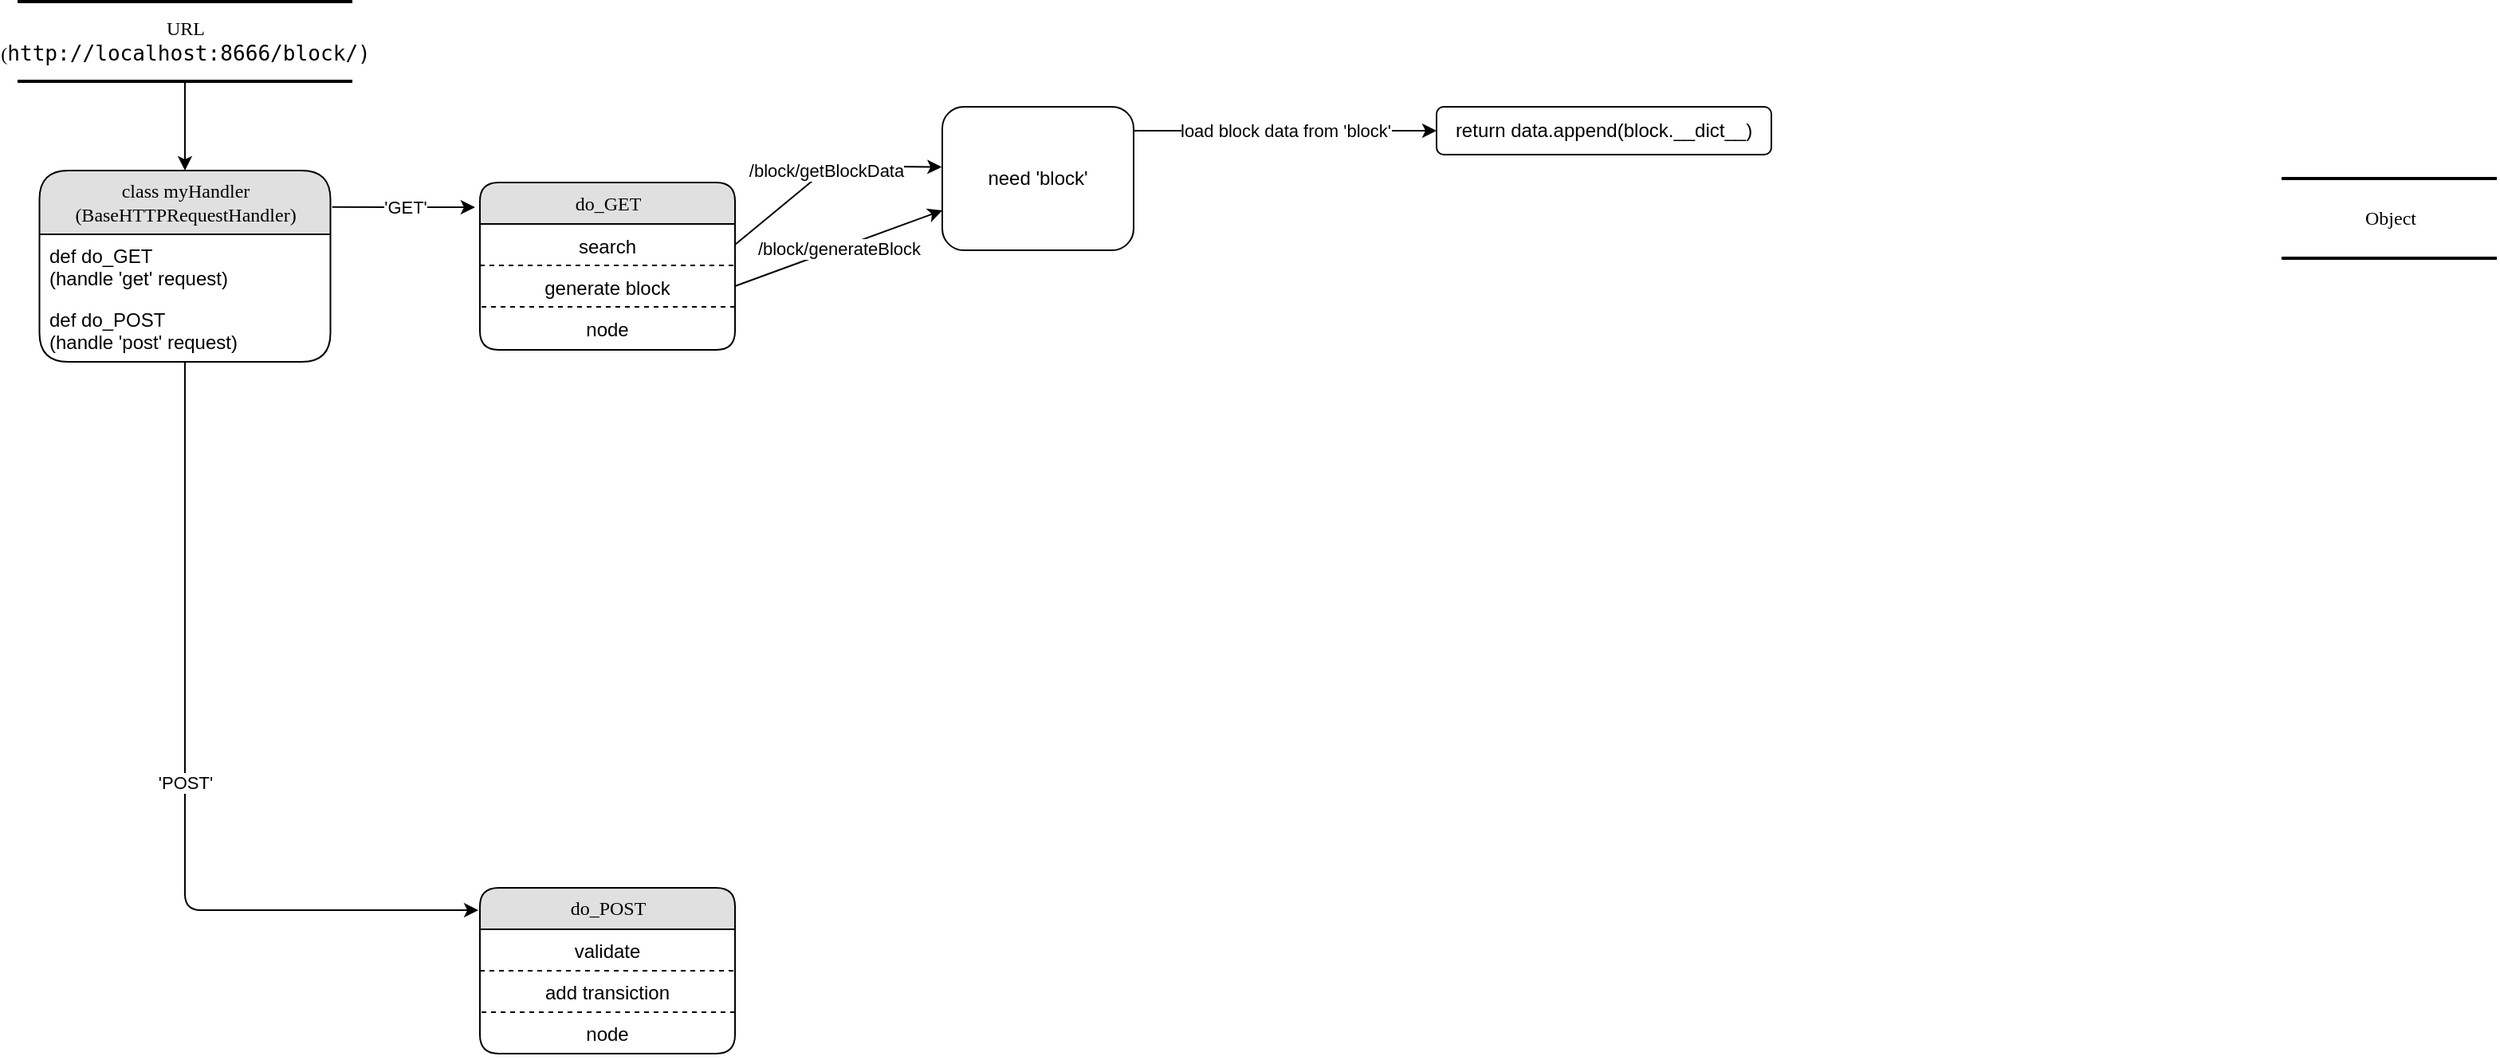 <mxfile version="14.7.3" type="github">
  <diagram name="Page-1" id="b520641d-4fe3-3701-9064-5fc419738815">
    <mxGraphModel dx="610" dy="795" grid="1" gridSize="10" guides="1" tooltips="1" connect="1" arrows="1" fold="1" page="1" pageScale="1" pageWidth="1600" pageHeight="1200" background="none" math="0" shadow="0">
      <root>
        <mxCell id="0" />
        <mxCell id="1" parent="0" />
        <mxCell id="2debaab0fafb2da2-10" value="URL&lt;br&gt;&lt;font style=&quot;background-color: rgb(255 , 255 , 255)&quot;&gt;(&lt;span style=&quot;font-family: &amp;#34;jetbrains mono&amp;#34; , monospace ; font-size: 9.8pt&quot;&gt;http://localhost:8666/block/)&lt;/span&gt;&lt;/font&gt;" style="html=1;rounded=0;shadow=0;comic=0;labelBackgroundColor=none;strokeWidth=2;fontFamily=Verdana;fontSize=12;align=center;shape=mxgraph.ios7ui.horLines;" parent="1" vertex="1">
          <mxGeometry x="20" y="24" width="210" height="50" as="geometry" />
        </mxCell>
        <mxCell id="21ea969265ad0168-6" value="class myHandler&lt;br&gt;(BaseHTTPRequestHandler)" style="swimlane;html=1;fontStyle=0;childLayout=stackLayout;horizontal=1;startSize=40;fillColor=#e0e0e0;horizontalStack=0;resizeParent=1;resizeLast=0;collapsible=1;marginBottom=0;swimlaneFillColor=#ffffff;align=center;rounded=1;shadow=0;comic=0;labelBackgroundColor=none;strokeWidth=1;fontFamily=Verdana;fontSize=12" parent="1" vertex="1">
          <mxGeometry x="33.75" y="130" width="182.5" height="120" as="geometry" />
        </mxCell>
        <mxCell id="21ea969265ad0168-7" value="def do_GET&lt;br&gt;(handle &#39;get&#39; request)" style="text;html=1;strokeColor=none;fillColor=none;spacingLeft=4;spacingRight=4;whiteSpace=wrap;overflow=hidden;rotatable=0;points=[[0,0.5],[1,0.5]];portConstraint=eastwest;" parent="21ea969265ad0168-6" vertex="1">
          <mxGeometry y="40" width="182.5" height="40" as="geometry" />
        </mxCell>
        <mxCell id="21ea969265ad0168-8" value="def do_POST&lt;br&gt;(handle &#39;post&#39; request)" style="text;html=1;strokeColor=none;fillColor=none;spacingLeft=4;spacingRight=4;whiteSpace=wrap;overflow=hidden;rotatable=0;points=[[0,0.5],[1,0.5]];portConstraint=eastwest;" parent="21ea969265ad0168-6" vertex="1">
          <mxGeometry y="80" width="182.5" height="34" as="geometry" />
        </mxCell>
        <mxCell id="21ea969265ad0168-14" value="do_GET" style="swimlane;html=1;fontStyle=0;childLayout=stackLayout;horizontal=1;startSize=26;fillColor=#e0e0e0;horizontalStack=0;resizeParent=1;resizeLast=0;collapsible=1;marginBottom=0;swimlaneFillColor=#ffffff;align=center;rounded=1;shadow=0;comic=0;labelBackgroundColor=none;strokeWidth=1;fontFamily=Verdana;fontSize=12" parent="1" vertex="1">
          <mxGeometry x="310" y="137.5" width="160" height="105" as="geometry" />
        </mxCell>
        <mxCell id="21ea969265ad0168-15" value="search" style="text;html=1;fillColor=none;spacingLeft=4;spacingRight=4;whiteSpace=wrap;overflow=hidden;rotatable=0;points=[[0,0.5],[1,0.5]];portConstraint=eastwest;strokeWidth=1;shadow=0;dashed=1;align=center;" parent="21ea969265ad0168-14" vertex="1">
          <mxGeometry y="26" width="160" height="26" as="geometry" />
        </mxCell>
        <mxCell id="21ea969265ad0168-16" value="generate block" style="text;html=1;fillColor=none;spacingLeft=4;spacingRight=4;whiteSpace=wrap;overflow=hidden;rotatable=0;points=[[0,0.5],[1,0.5]];portConstraint=eastwest;strokeColor=#000000;dashed=1;align=center;" parent="21ea969265ad0168-14" vertex="1">
          <mxGeometry y="52" width="160" height="26" as="geometry" />
        </mxCell>
        <mxCell id="21ea969265ad0168-17" value="node" style="text;html=1;fillColor=none;spacingLeft=4;spacingRight=4;whiteSpace=wrap;overflow=hidden;rotatable=0;points=[[0,0.5],[1,0.5]];portConstraint=eastwest;dashed=1;align=center;" parent="21ea969265ad0168-14" vertex="1">
          <mxGeometry y="78" width="160" height="26" as="geometry" />
        </mxCell>
        <mxCell id="21ea969265ad0168-26" value="do_POST" style="swimlane;html=1;fontStyle=0;childLayout=stackLayout;horizontal=1;startSize=26;fillColor=#e0e0e0;horizontalStack=0;resizeParent=1;resizeLast=0;collapsible=1;marginBottom=0;swimlaneFillColor=#ffffff;align=center;rounded=1;shadow=0;comic=0;labelBackgroundColor=none;strokeWidth=1;fontFamily=Verdana;fontSize=12" parent="1" vertex="1">
          <mxGeometry x="310" y="580" width="160" height="104" as="geometry" />
        </mxCell>
        <mxCell id="21ea969265ad0168-27" value="validate" style="text;html=1;strokeColor=none;fillColor=none;spacingLeft=4;spacingRight=4;whiteSpace=wrap;overflow=hidden;rotatable=0;points=[[0,0.5],[1,0.5]];portConstraint=eastwest;align=center;" parent="21ea969265ad0168-26" vertex="1">
          <mxGeometry y="26" width="160" height="26" as="geometry" />
        </mxCell>
        <mxCell id="21ea969265ad0168-28" value="add transiction" style="text;html=1;fillColor=none;spacingLeft=4;spacingRight=4;whiteSpace=wrap;overflow=hidden;rotatable=0;points=[[0,0.5],[1,0.5]];portConstraint=eastwest;strokeColor=#000000;dashed=1;align=center;" parent="21ea969265ad0168-26" vertex="1">
          <mxGeometry y="52" width="160" height="26" as="geometry" />
        </mxCell>
        <mxCell id="21ea969265ad0168-29" value="node" style="text;html=1;strokeColor=none;fillColor=none;spacingLeft=4;spacingRight=4;whiteSpace=wrap;overflow=hidden;rotatable=0;points=[[0,0.5],[1,0.5]];portConstraint=eastwest;align=center;" parent="21ea969265ad0168-26" vertex="1">
          <mxGeometry y="78" width="160" height="26" as="geometry" />
        </mxCell>
        <mxCell id="21ea969265ad0168-30" value="Object" style="html=1;rounded=0;shadow=0;comic=0;labelBackgroundColor=none;strokeWidth=2;fontFamily=Verdana;fontSize=12;align=center;shape=mxgraph.ios7ui.horLines;" parent="1" vertex="1">
          <mxGeometry x="1440" y="135" width="135" height="50" as="geometry" />
        </mxCell>
        <mxCell id="GV4vG9G-vkSTJesM0rRb-1" value="" style="endArrow=classic;html=1;entryX=0.5;entryY=0;entryDx=0;entryDy=0;" edge="1" parent="1" target="21ea969265ad0168-6">
          <mxGeometry width="50" height="50" relative="1" as="geometry">
            <mxPoint x="125" y="74" as="sourcePoint" />
            <mxPoint x="90" y="260" as="targetPoint" />
            <Array as="points" />
          </mxGeometry>
        </mxCell>
        <mxCell id="GV4vG9G-vkSTJesM0rRb-3" value="" style="endArrow=classic;html=1;exitX=0.5;exitY=1;exitDx=0;exitDy=0;entryX=-0.006;entryY=0.135;entryDx=0;entryDy=0;entryPerimeter=0;" edge="1" parent="1" source="21ea969265ad0168-6" target="21ea969265ad0168-26">
          <mxGeometry relative="1" as="geometry">
            <mxPoint x="190" y="310" as="sourcePoint" />
            <mxPoint x="560" y="430" as="targetPoint" />
            <Array as="points">
              <mxPoint x="125" y="594" />
            </Array>
          </mxGeometry>
        </mxCell>
        <mxCell id="GV4vG9G-vkSTJesM0rRb-4" value="&#39;POST&#39;" style="edgeLabel;resizable=0;html=1;align=center;verticalAlign=middle;" connectable="0" vertex="1" parent="GV4vG9G-vkSTJesM0rRb-3">
          <mxGeometry relative="1" as="geometry" />
        </mxCell>
        <mxCell id="GV4vG9G-vkSTJesM0rRb-5" value="" style="endArrow=classic;html=1;exitX=1.006;exitY=0.191;exitDx=0;exitDy=0;exitPerimeter=0;entryX=-0.019;entryY=0.148;entryDx=0;entryDy=0;entryPerimeter=0;" edge="1" parent="1" source="21ea969265ad0168-6" target="21ea969265ad0168-14">
          <mxGeometry relative="1" as="geometry">
            <mxPoint x="216.25" y="200" as="sourcePoint" />
            <mxPoint x="300" y="153" as="targetPoint" />
            <Array as="points" />
          </mxGeometry>
        </mxCell>
        <mxCell id="GV4vG9G-vkSTJesM0rRb-6" value="&#39;GET&#39;" style="edgeLabel;resizable=0;html=1;align=center;verticalAlign=middle;" connectable="0" vertex="1" parent="GV4vG9G-vkSTJesM0rRb-5">
          <mxGeometry relative="1" as="geometry" />
        </mxCell>
        <mxCell id="GV4vG9G-vkSTJesM0rRb-8" value="return data.append(block.__dict__)" style="rounded=1;whiteSpace=wrap;html=1;shadow=0;strokeColor=#000000;strokeWidth=1;align=center;" vertex="1" parent="1">
          <mxGeometry x="910" y="90" width="210" height="30" as="geometry" />
        </mxCell>
        <mxCell id="GV4vG9G-vkSTJesM0rRb-9" value="" style="endArrow=classic;html=1;exitX=1;exitY=0.5;exitDx=0;exitDy=0;entryX=-0.003;entryY=0.42;entryDx=0;entryDy=0;entryPerimeter=0;" edge="1" parent="1" source="21ea969265ad0168-15" target="GV4vG9G-vkSTJesM0rRb-14">
          <mxGeometry relative="1" as="geometry">
            <mxPoint x="420" y="290" as="sourcePoint" />
            <mxPoint x="520" y="290" as="targetPoint" />
            <Array as="points">
              <mxPoint x="530" y="127" />
            </Array>
          </mxGeometry>
        </mxCell>
        <mxCell id="GV4vG9G-vkSTJesM0rRb-10" value="/block/getBlockData" style="edgeLabel;resizable=0;html=1;align=center;verticalAlign=middle;" connectable="0" vertex="1" parent="GV4vG9G-vkSTJesM0rRb-9">
          <mxGeometry relative="1" as="geometry" />
        </mxCell>
        <mxCell id="GV4vG9G-vkSTJesM0rRb-12" value="" style="endArrow=classic;html=1;exitX=1;exitY=0.5;exitDx=0;exitDy=0;entryX=0;entryY=0.5;entryDx=0;entryDy=0;" edge="1" parent="1" source="21ea969265ad0168-16">
          <mxGeometry relative="1" as="geometry">
            <mxPoint x="580" y="290" as="sourcePoint" />
            <mxPoint x="600" y="155" as="targetPoint" />
          </mxGeometry>
        </mxCell>
        <mxCell id="GV4vG9G-vkSTJesM0rRb-13" value="/block/generateBlock" style="edgeLabel;resizable=0;html=1;align=center;verticalAlign=middle;" connectable="0" vertex="1" parent="GV4vG9G-vkSTJesM0rRb-12">
          <mxGeometry relative="1" as="geometry" />
        </mxCell>
        <mxCell id="GV4vG9G-vkSTJesM0rRb-14" value="need &#39;block&#39;" style="rounded=1;whiteSpace=wrap;html=1;shadow=0;strokeColor=#000000;strokeWidth=1;align=center;" vertex="1" parent="1">
          <mxGeometry x="600" y="90" width="120" height="90" as="geometry" />
        </mxCell>
        <mxCell id="GV4vG9G-vkSTJesM0rRb-15" value="" style="endArrow=classic;html=1;entryX=0;entryY=0.5;entryDx=0;entryDy=0;exitX=1;exitY=0.167;exitDx=0;exitDy=0;exitPerimeter=0;" edge="1" parent="1" source="GV4vG9G-vkSTJesM0rRb-14" target="GV4vG9G-vkSTJesM0rRb-8">
          <mxGeometry relative="1" as="geometry">
            <mxPoint x="724" y="105" as="sourcePoint" />
            <mxPoint x="820" y="88.66" as="targetPoint" />
          </mxGeometry>
        </mxCell>
        <mxCell id="GV4vG9G-vkSTJesM0rRb-16" value="load block data from &#39;block&#39;" style="edgeLabel;resizable=0;html=1;align=center;verticalAlign=middle;" connectable="0" vertex="1" parent="GV4vG9G-vkSTJesM0rRb-15">
          <mxGeometry relative="1" as="geometry" />
        </mxCell>
      </root>
    </mxGraphModel>
  </diagram>
</mxfile>
